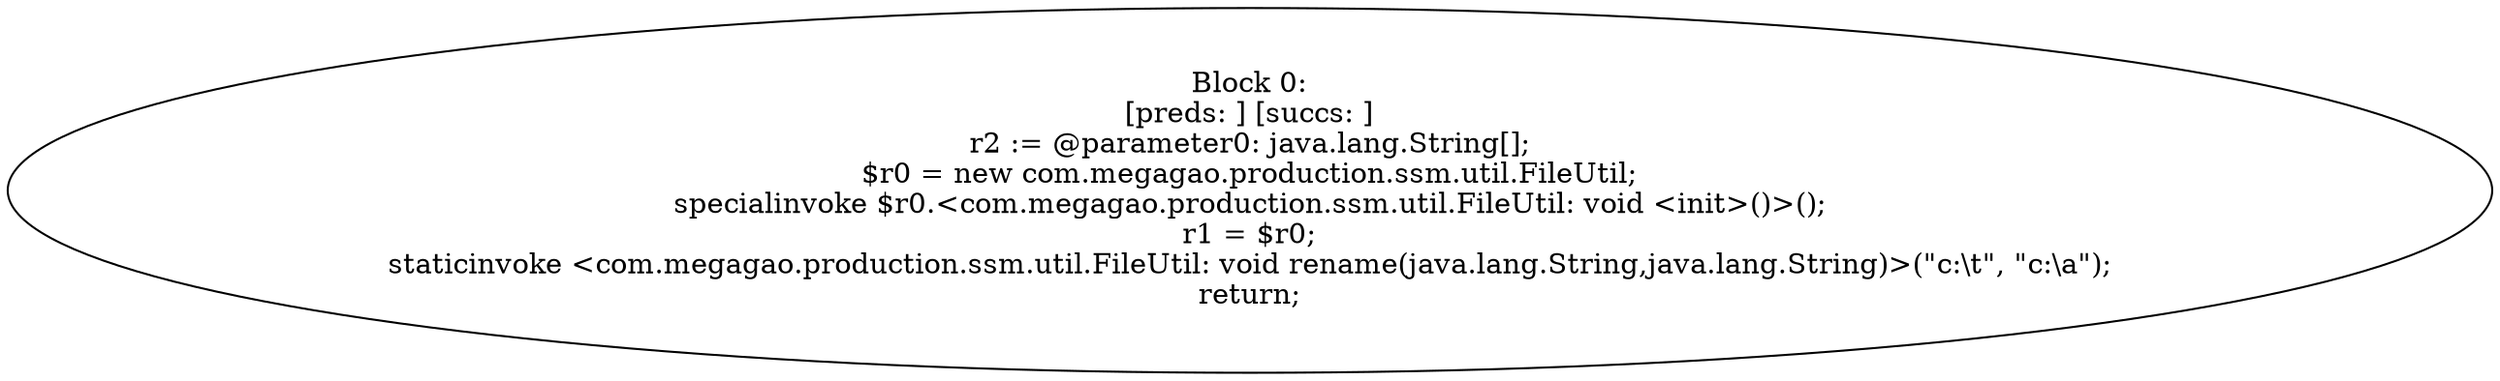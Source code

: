 digraph "unitGraph" {
    "Block 0:
[preds: ] [succs: ]
r2 := @parameter0: java.lang.String[];
$r0 = new com.megagao.production.ssm.util.FileUtil;
specialinvoke $r0.<com.megagao.production.ssm.util.FileUtil: void <init>()>();
r1 = $r0;
staticinvoke <com.megagao.production.ssm.util.FileUtil: void rename(java.lang.String,java.lang.String)>(\"c:\\t\", \"c:\\a\");
return;
"
}
